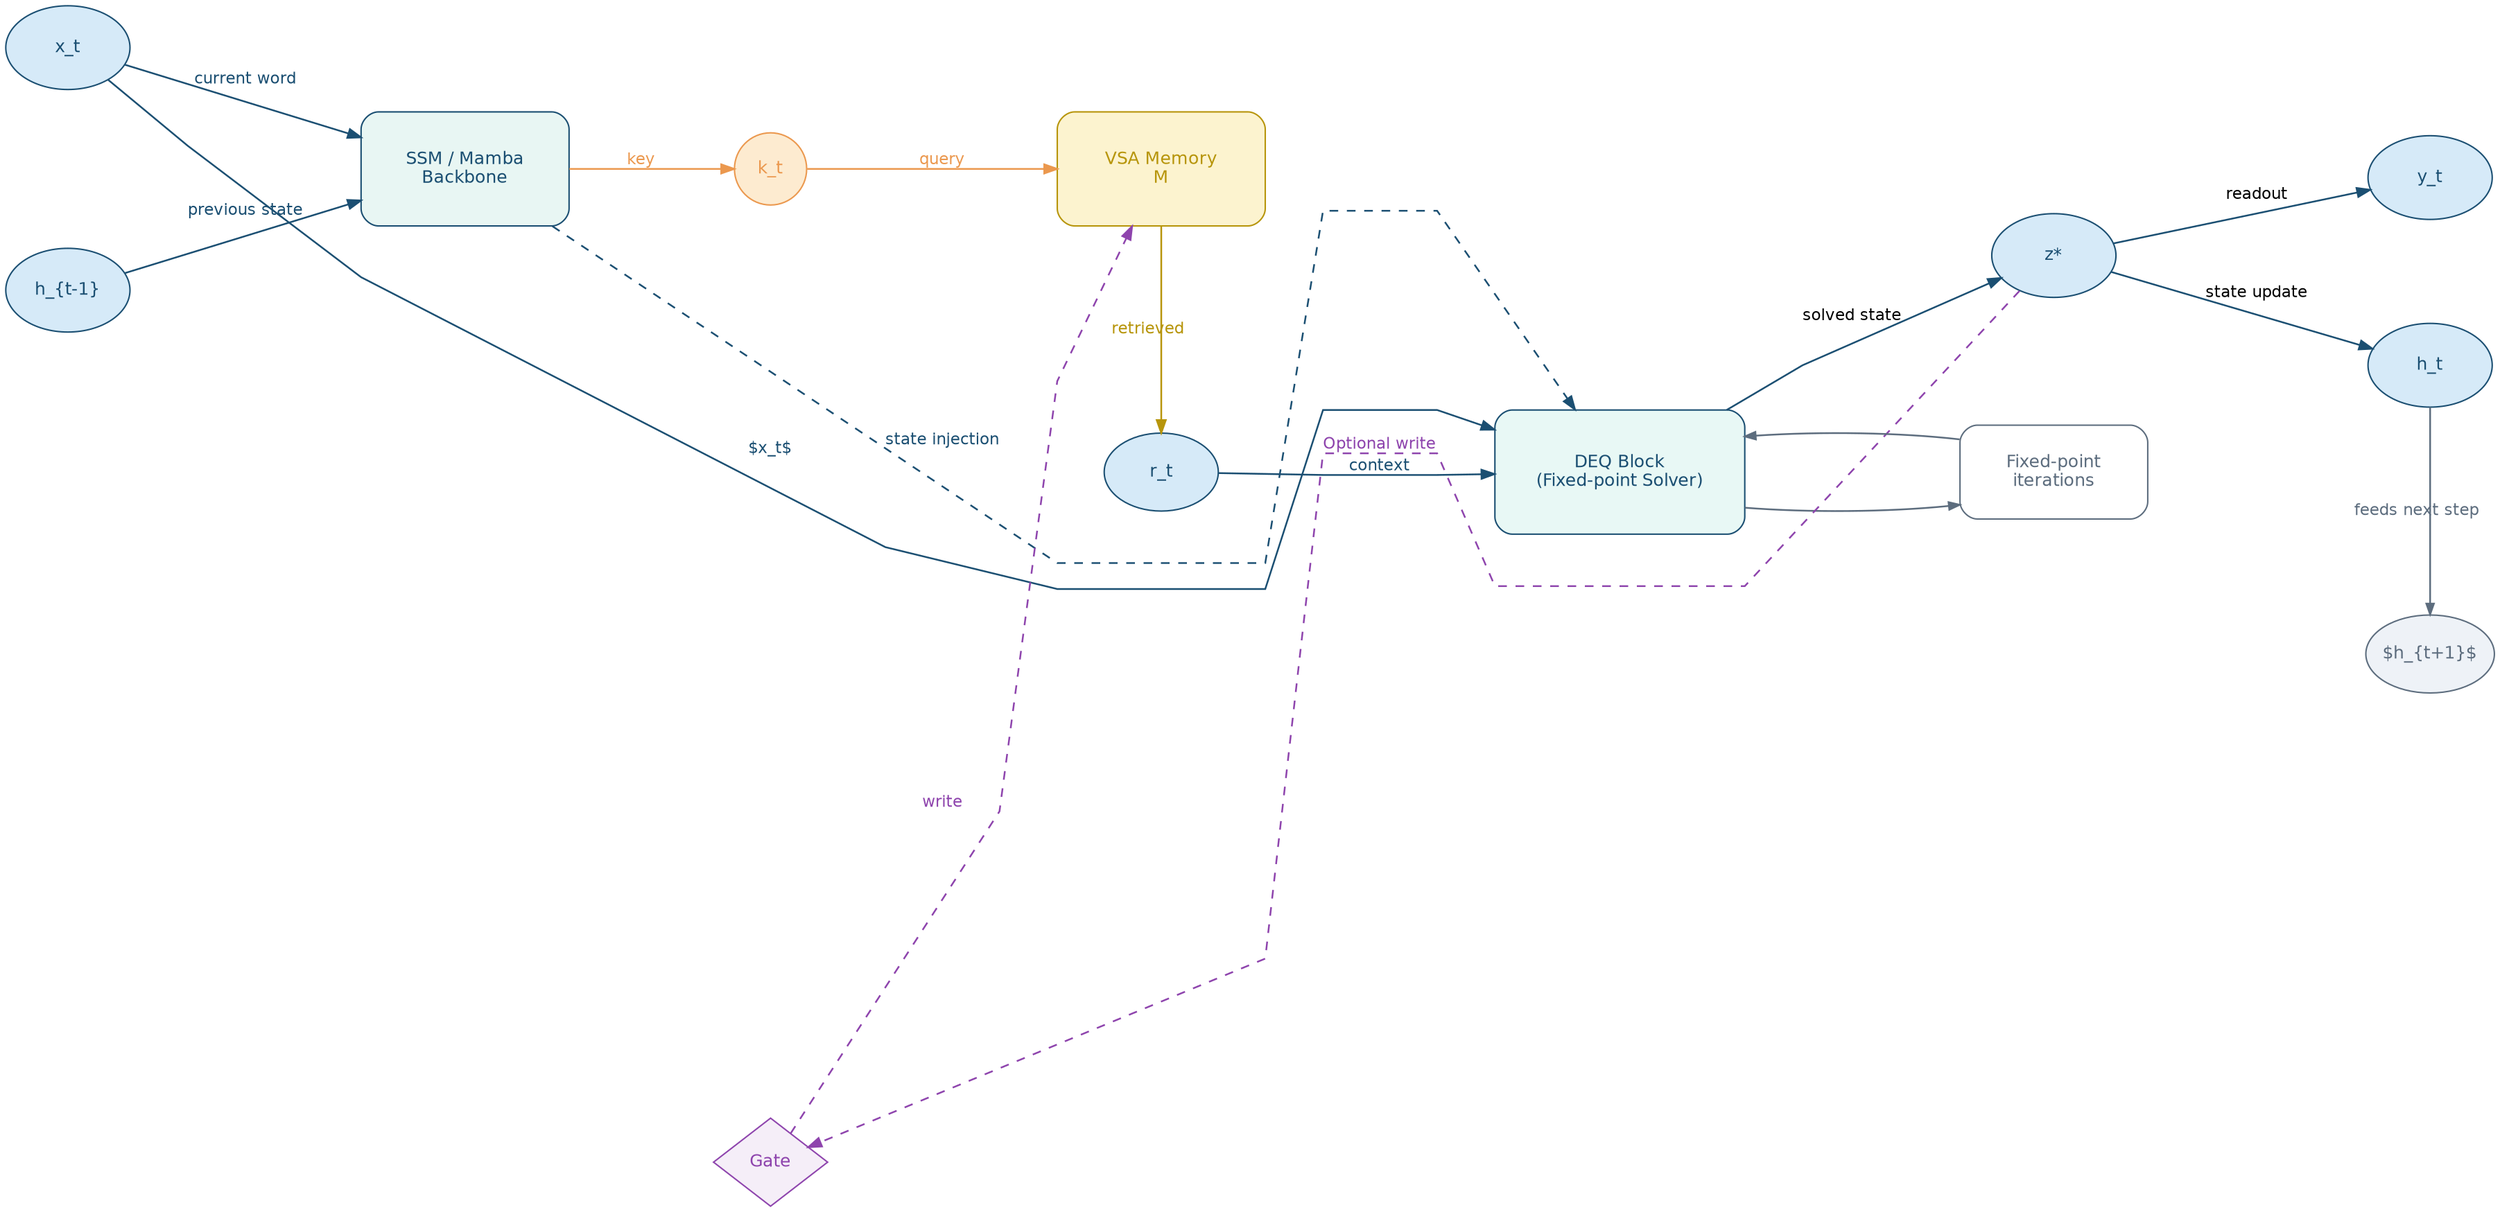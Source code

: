 digraph EMMA_Diagram {
  graph [rankdir=LR, splines=polyline, nodesep=1.0, ranksep=1.1, bgcolor="white", fontname="Helvetica"];
  node  [fontname="Helvetica", fontsize=12, style=filled, color="#1b4f72", fontcolor="#1b4f72", fillcolor="white", width=1.2, height=0.8];
  edge  [fontname="Helvetica", fontsize=11, color="#1b4f72", arrowsize=0.9, penwidth=1.2];

  subgraph cluster_inputs {
    label=""; color=none;
    xt    [label="x_t", shape=ellipse, fillcolor="#d6eaf8"];
    htm1  [label="h_{t-1}", shape=ellipse, fillcolor="#d6eaf8"];
  }

  mamba [label="SSM / Mamba\nBackbone", shape=box, style="rounded,filled", fillcolor="#e8f6f3", width=2.0, height=1.1];
  kt    [label="k_t", shape=circle, width=0.7, height=0.7, fillcolor="#fdebd0", color="#eb984e", fontcolor="#eb984e"];
  memory[label="VSA Memory\nM", shape=box, style="rounded,filled", fillcolor="#fcf3cf", color="#b7950b", fontcolor="#b7950b", width=2.0, height=1.1];
  rt    [label="r_t", shape=ellipse, fillcolor="#d6eaf8", width=1.1, height=0.75];
  deq   [label="DEQ Block\n(Fixed-point Solver)", shape=box, style="rounded,filled", fillcolor="#e8f8f5", width=2.4, height=1.2];
  zstar [label="z*", shape=ellipse, fillcolor="#d6eaf8"];
  yt    [label="y_t", shape=ellipse, fillcolor="#d6eaf8"];
  ht    [label="h_t", shape=ellipse, fillcolor="#d6eaf8"];
  gate  [label="Gate", shape=diamond, style="filled", fillcolor="#f5eef8", color="#8e44ad", fontcolor="#8e44ad", width=1.1, height=0.85];

  deq_loop [label="Fixed-point\niterations", shape=box, style="rounded", width=1.8, height=0.9, color="#5d6d7e", fontcolor="#5d6d7e", fillcolor="#eef0f5"];
  htplus [label="$h_{t+1}$", shape=ellipse, fillcolor="#eef2f7", color="#5d6d7e", fontcolor="#5d6d7e", width=1.1, height=0.75];

  {rank=same; xt; htm1;}
  {rank=same; kt; gate;}
  {rank=same; memory; rt;}
  {rank=same; yt; ht; htplus;}

  xt -> mamba   [label="current word", fontcolor="#1b4f72", len=1.2];
  htm1 -> mamba [label="previous state", fontcolor="#1b4f72", len=1.2];

  mamba -> kt   [label="key", fontcolor="#eb984e", color="#eb984e", len=1.0];
  kt -> memory  [label="query", fontcolor="#eb984e", color="#eb984e", len=0.9];
  memory -> rt  [label="retrieved", fontcolor="#b7950b", color="#b7950b", len=0.9];
  rt -> deq     [label="context", fontcolor="#1b4f72", color="#1b4f72", len=1.0];

  xt -> deq     [label="$x_t$", fontcolor="#1b4f72", color="#1b4f72", constraint=false, len=1.8];
  mamba -> deq  [label="state injection", style=dashed, color="#1b4f72", fontcolor="#1b4f72", constraint=false, len=1.6];

  deq -> deq_loop [color="#5d6d7e", fontcolor="#5d6d7e", arrowsize=0.75, len=1.0];
  deq_loop -> deq [color="#5d6d7e", fontcolor="#5d6d7e", arrowsize=0.75, len=1.0];

  deq -> zstar  [label="solved state", len=1.3];
  zstar -> yt   [label="readout", len=1.1];
  zstar -> ht   [label="state update", len=1.1];
  ht -> htplus  [label="feeds next step", color="#5d6d7e", fontcolor="#5d6d7e", arrowsize=0.75, len=1.1];

  zstar -> gate  [label="Optional write", style=dashed, color="#8e44ad", fontcolor="#8e44ad", constraint=false, len=1.0];
  gate -> memory [label="write", style=dashed, color="#8e44ad", fontcolor="#8e44ad", constraint=false, len=1.0];
}
